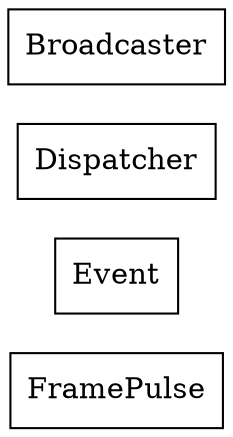 strict digraph class_diagram {
  rankdir=LR;
  TypeFramePulse[
    label="FramePulse",
    URL="FramePulse.html",
    tooltip="com.sekati.events.FramePulse",
    shape="record"
  ];
  TypeEvent[
    label="Event",
    URL="Event.html",
    tooltip="com.sekati.events.Event",
    shape="record"
  ];
  TypeDispatcher[
    label="Dispatcher",
    URL="Dispatcher.html",
    tooltip="com.sekati.events.Dispatcher",
    shape="record"
  ];
  TypeBroadcaster[
    label="Broadcaster",
    URL="Broadcaster.html",
    tooltip="com.sekati.events.Broadcaster",
    shape="record"
  ];
}
